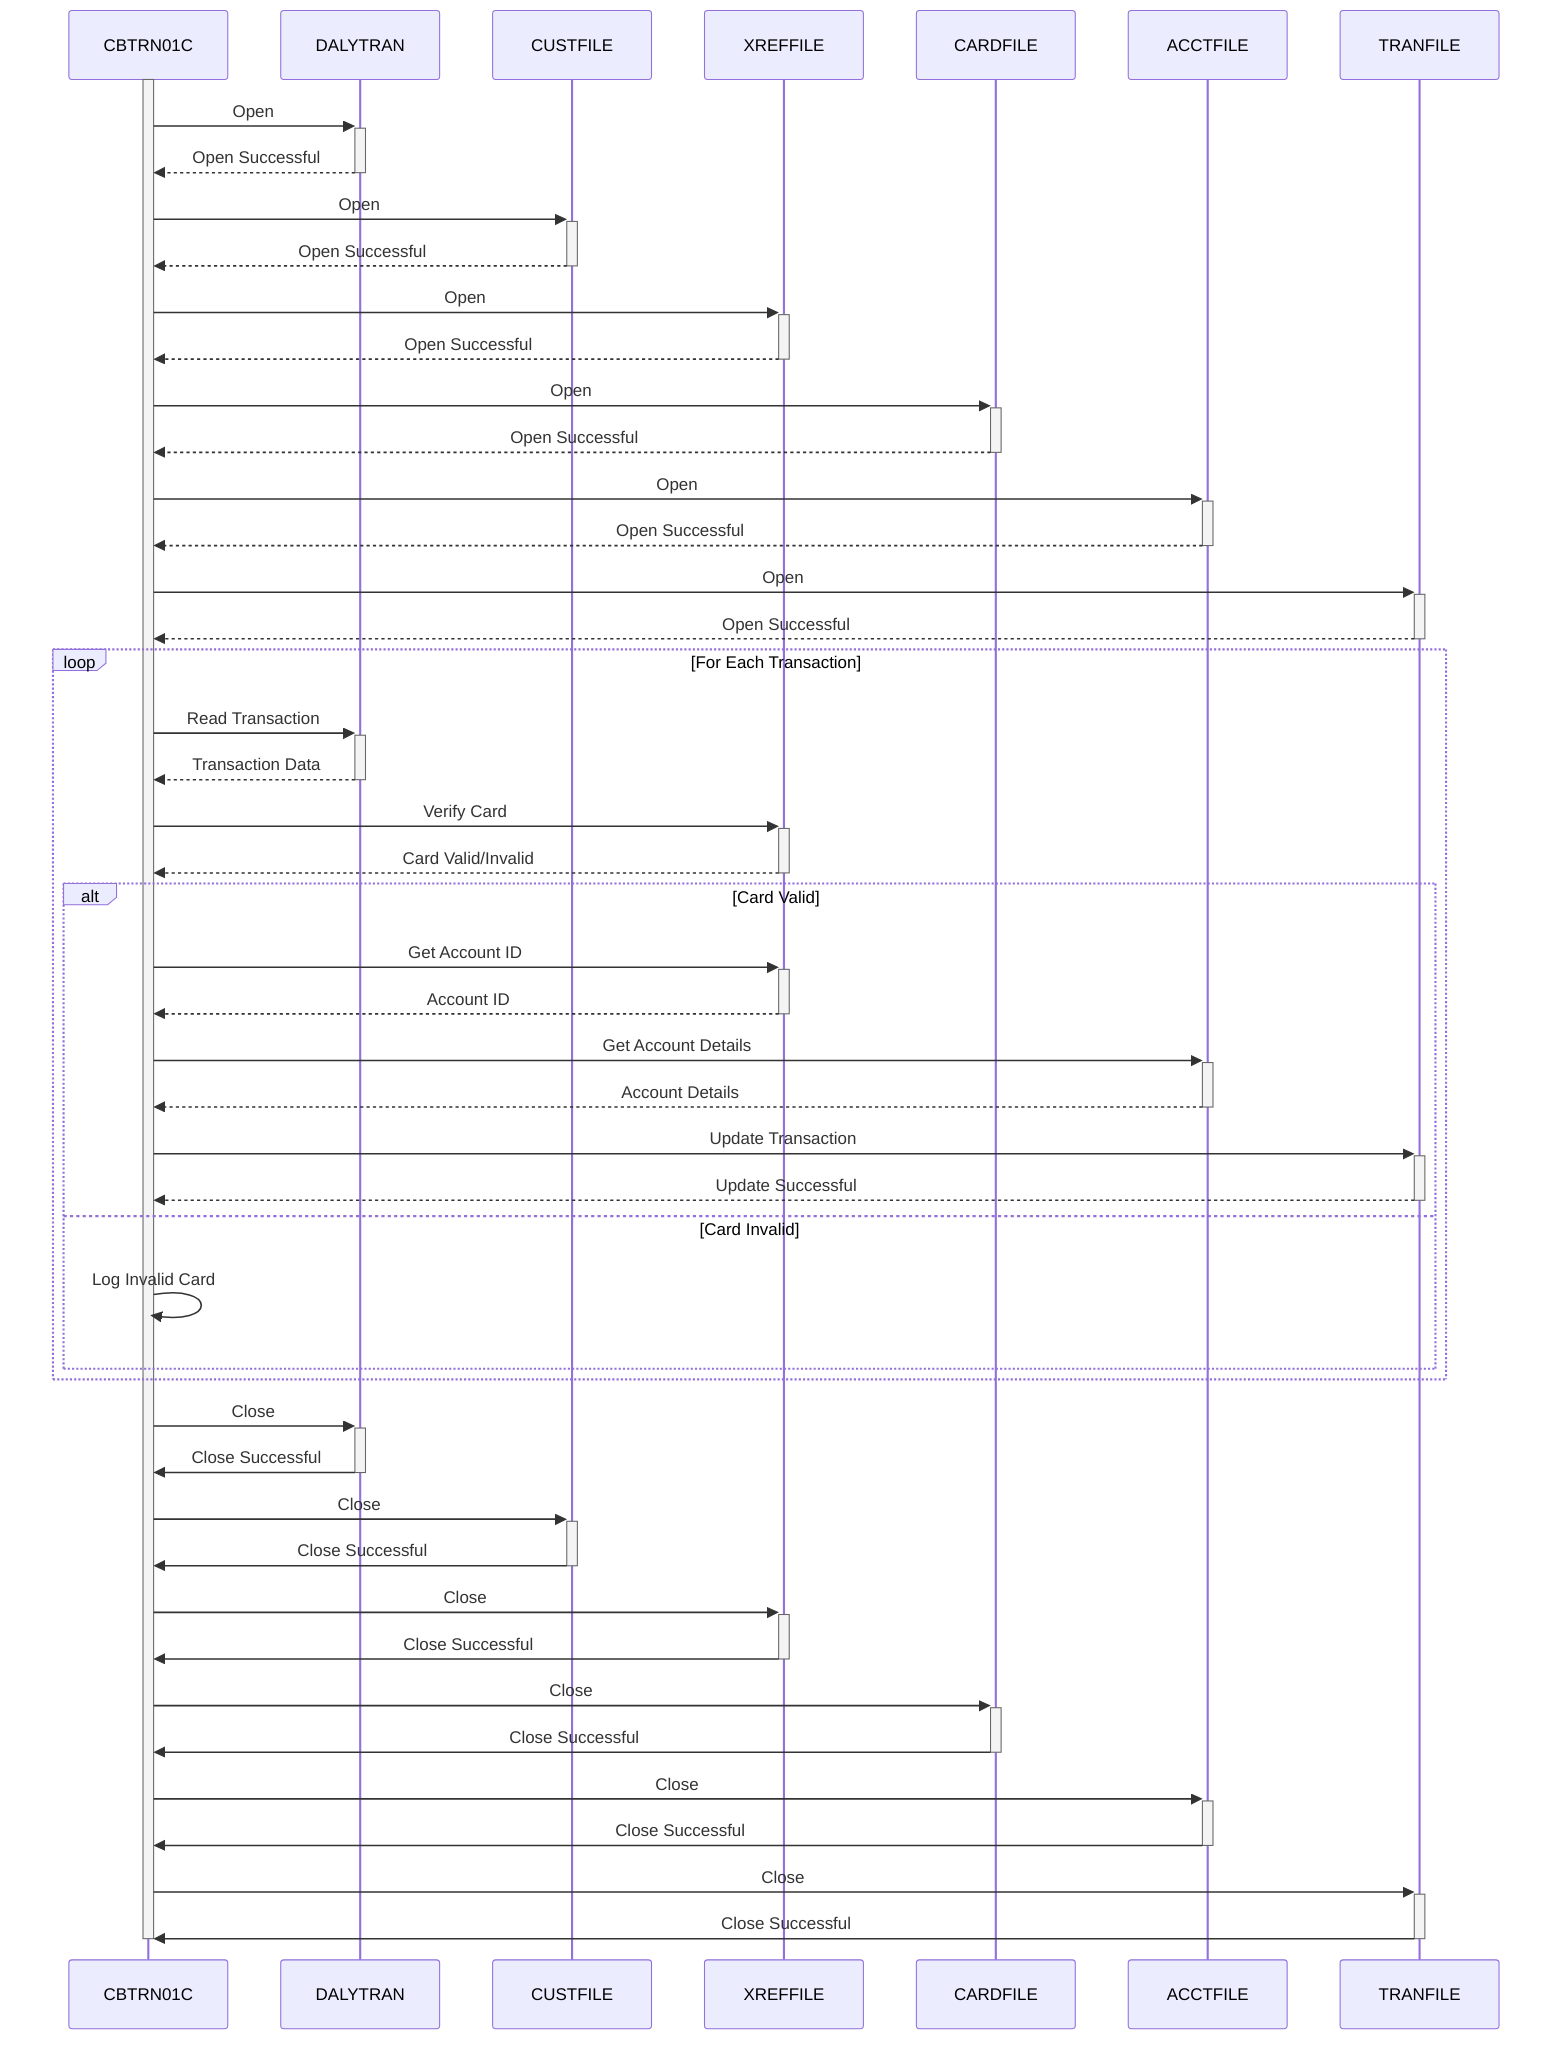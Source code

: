 sequenceDiagram
    %%Indicates the Participants involved in the process
    participant CBTRN01C
    participant DALYTRAN
    participant CUSTFILE
    participant XREFFILE
    participant CARDFILE
    participant ACCTFILE
    participant TRANFILE

    activate CBTRN01C

    CBTRN01C->>+DALYTRAN: Open
    DALYTRAN-->>-CBTRN01C: Open Successful
    CBTRN01C->>+CUSTFILE: Open
    CUSTFILE-->>-CBTRN01C: Open Successful
    CBTRN01C->>+XREFFILE: Open
    XREFFILE-->>-CBTRN01C: Open Successful
    CBTRN01C->>+CARDFILE: Open
    CARDFILE-->>-CBTRN01C: Open Successful
    CBTRN01C->>+ACCTFILE: Open
    ACCTFILE-->>-CBTRN01C: Open Successful
    CBTRN01C->>+TRANFILE: Open
    TRANFILE-->>-CBTRN01C: Open Successful

    loop For Each Transaction
        CBTRN01C->>+DALYTRAN: Read Transaction
        DALYTRAN-->>-CBTRN01C: Transaction Data
        CBTRN01C->>+XREFFILE: Verify Card
        XREFFILE-->>-CBTRN01C: Card Valid/Invalid
        alt Card Valid
            CBTRN01C->>+XREFFILE: Get Account ID
            XREFFILE-->>-CBTRN01C: Account ID
            CBTRN01C->>+ACCTFILE: Get Account Details
            ACCTFILE-->>-CBTRN01C: Account Details
            CBTRN01C->>+TRANFILE: Update Transaction
            TRANFILE-->>-CBTRN01C: Update Successful
        else Card Invalid
            CBTRN01C->>CBTRN01C: Log Invalid Card
        end
    end
    CBTRN01C->>+DALYTRAN: Close
    DALYTRAN->>-CBTRN01C: Close Successful
    CBTRN01C->>+CUSTFILE: Close
    CUSTFILE->>-CBTRN01C: Close Successful
    CBTRN01C->>+XREFFILE: Close
    XREFFILE->>-CBTRN01C: Close Successful
    CBTRN01C->>+CARDFILE: Close
    CARDFILE->>-CBTRN01C: Close Successful
    CBTRN01C->>+ACCTFILE: Close
    ACCTFILE->>-CBTRN01C: Close Successful
    CBTRN01C->>+TRANFILE: Close
    TRANFILE->>-CBTRN01C: Close Successful
    deactivate CBTRN01C